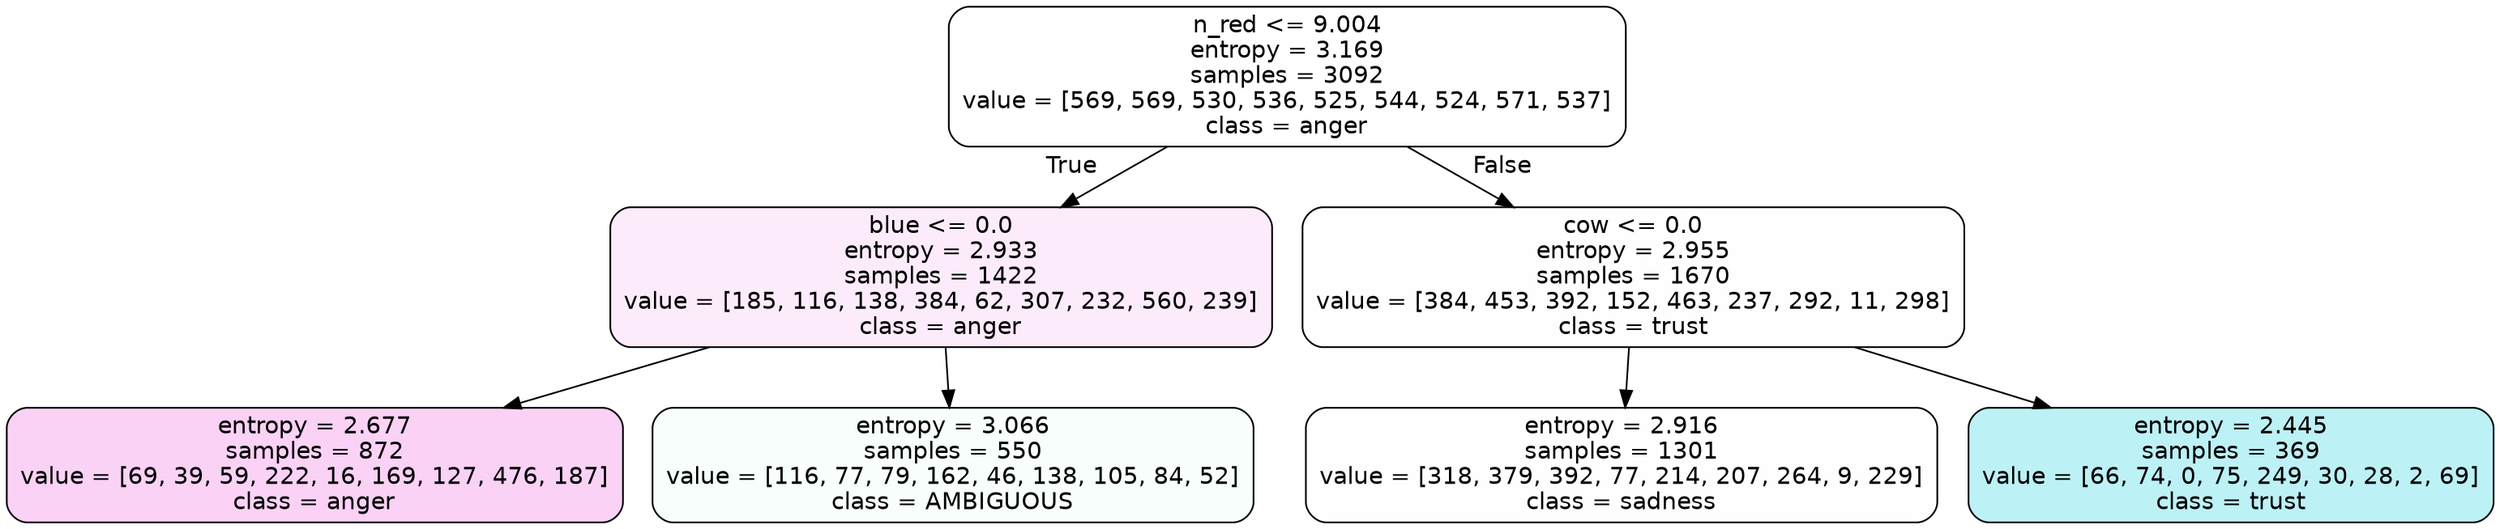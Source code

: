 digraph Tree {
node [shape=box, style="filled, rounded", color="black", fontname=helvetica] ;
edge [fontname=helvetica] ;
0 [label="n_red <= 9.004\nentropy = 3.169\nsamples = 3092\nvalue = [569, 569, 530, 536, 525, 544, 524, 571, 537]\nclass = anger", fillcolor="#e539d700"] ;
1 [label="blue <= 0.0\nentropy = 2.933\nsamples = 1422\nvalue = [185, 116, 138, 384, 62, 307, 232, 560, 239]\nclass = anger", fillcolor="#e539d718"] ;
0 -> 1 [labeldistance=2.5, labelangle=45, headlabel="True"] ;
2 [label="entropy = 2.677\nsamples = 872\nvalue = [69, 39, 59, 222, 16, 169, 127, 476, 187]\nclass = anger", fillcolor="#e539d739"] ;
1 -> 2 ;
3 [label="entropy = 3.066\nsamples = 550\nvalue = [116, 77, 79, 162, 46, 138, 105, 84, 52]\nclass = AMBIGUOUS", fillcolor="#39e58108"] ;
1 -> 3 ;
4 [label="cow <= 0.0\nentropy = 2.955\nsamples = 1670\nvalue = [384, 453, 392, 152, 463, 237, 292, 11, 298]\nclass = trust", fillcolor="#39d7e501"] ;
0 -> 4 [labeldistance=2.5, labelangle=-45, headlabel="False"] ;
5 [label="entropy = 2.916\nsamples = 1301\nvalue = [318, 379, 392, 77, 214, 207, 264, 9, 229]\nclass = sadness", fillcolor="#64e53902"] ;
4 -> 5 ;
6 [label="entropy = 2.445\nsamples = 369\nvalue = [66, 74, 0, 75, 249, 30, 28, 2, 69]\nclass = trust", fillcolor="#39d7e556"] ;
4 -> 6 ;
}